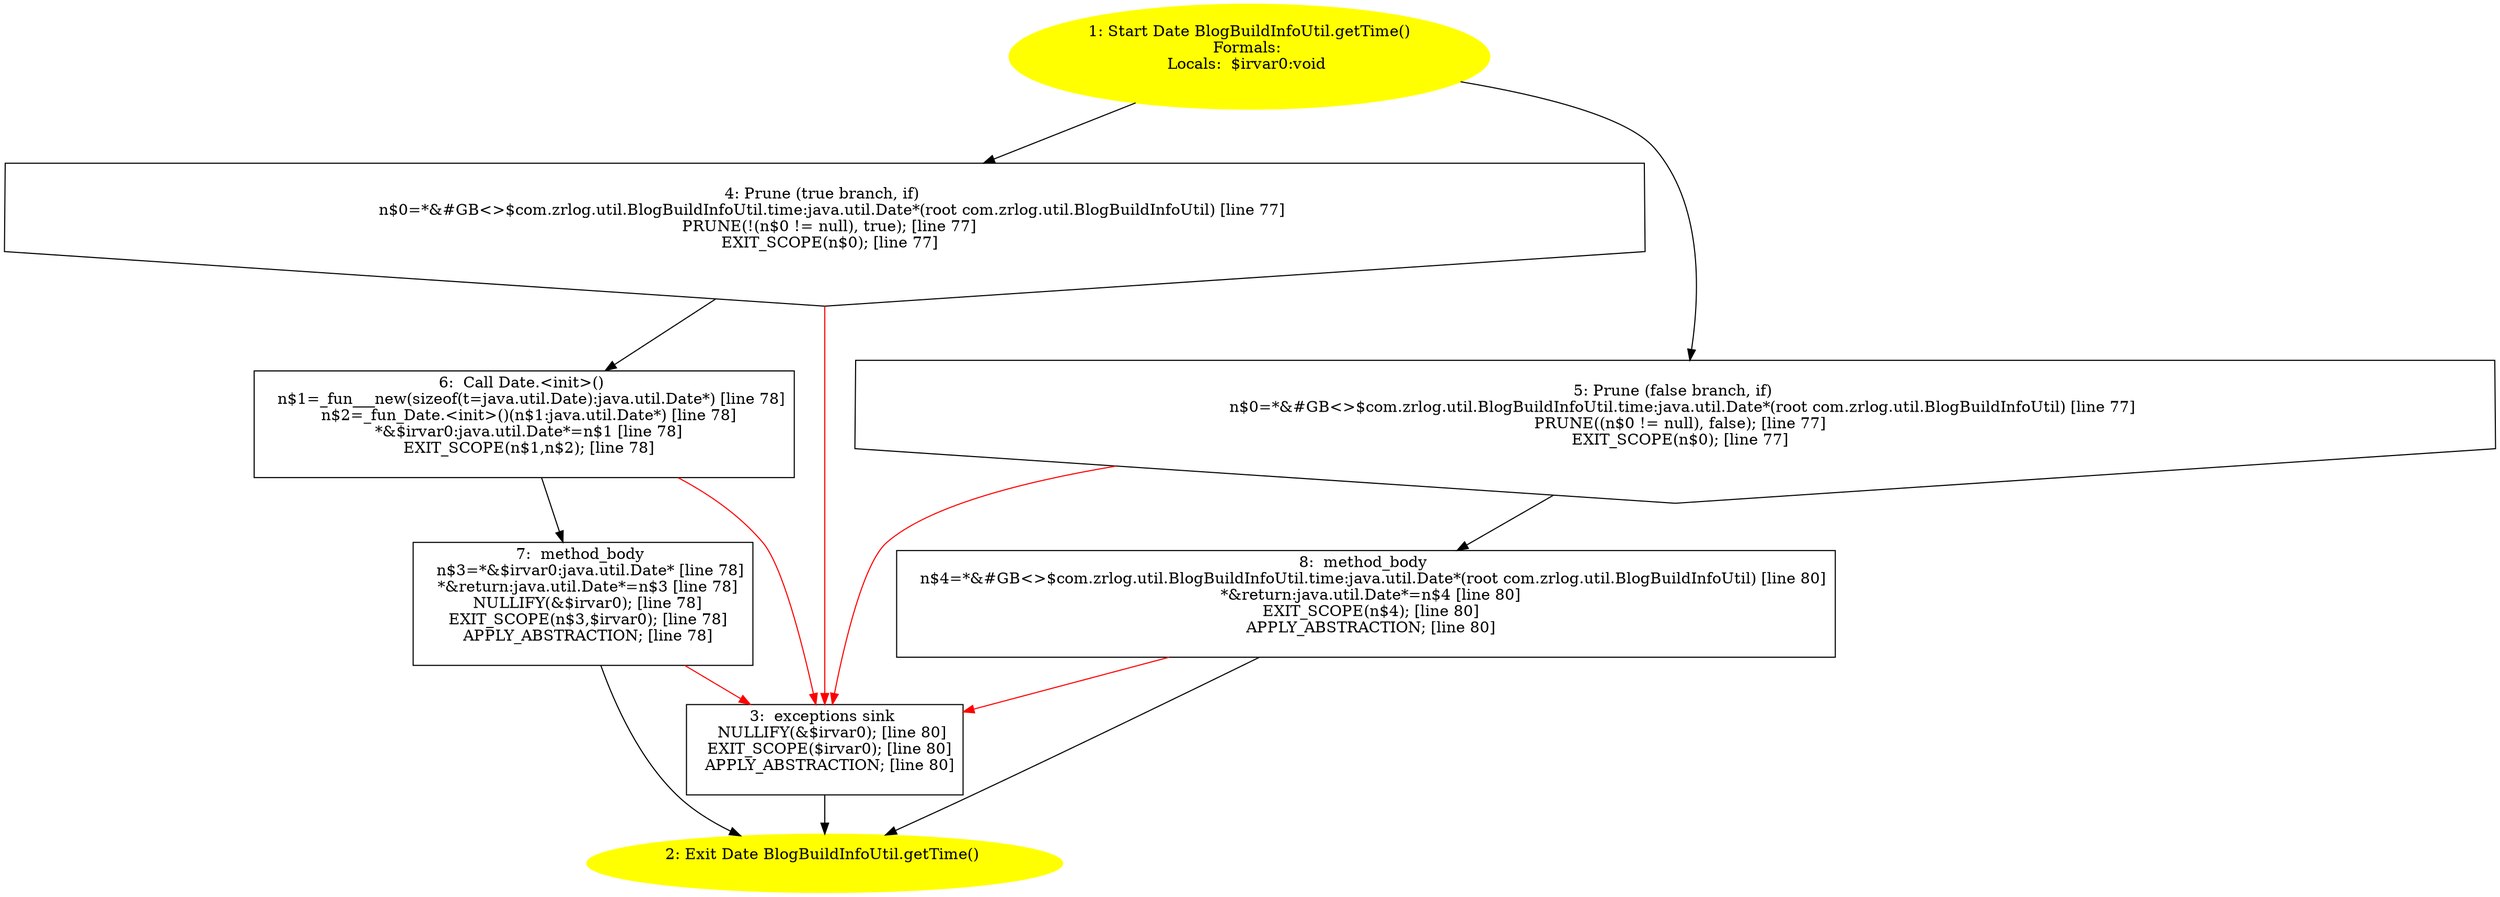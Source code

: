 /* @generated */
digraph cfg {
"com.zrlog.util.BlogBuildInfoUtil.getTime():java.util.Date.9d3abc9dbbabeebb29b2eb181baf8e4d_1" [label="1: Start Date BlogBuildInfoUtil.getTime()\nFormals: \nLocals:  $irvar0:void \n  " color=yellow style=filled]
	

	 "com.zrlog.util.BlogBuildInfoUtil.getTime():java.util.Date.9d3abc9dbbabeebb29b2eb181baf8e4d_1" -> "com.zrlog.util.BlogBuildInfoUtil.getTime():java.util.Date.9d3abc9dbbabeebb29b2eb181baf8e4d_4" ;
	 "com.zrlog.util.BlogBuildInfoUtil.getTime():java.util.Date.9d3abc9dbbabeebb29b2eb181baf8e4d_1" -> "com.zrlog.util.BlogBuildInfoUtil.getTime():java.util.Date.9d3abc9dbbabeebb29b2eb181baf8e4d_5" ;
"com.zrlog.util.BlogBuildInfoUtil.getTime():java.util.Date.9d3abc9dbbabeebb29b2eb181baf8e4d_2" [label="2: Exit Date BlogBuildInfoUtil.getTime() \n  " color=yellow style=filled]
	

"com.zrlog.util.BlogBuildInfoUtil.getTime():java.util.Date.9d3abc9dbbabeebb29b2eb181baf8e4d_3" [label="3:  exceptions sink \n   NULLIFY(&$irvar0); [line 80]\n  EXIT_SCOPE($irvar0); [line 80]\n  APPLY_ABSTRACTION; [line 80]\n " shape="box"]
	

	 "com.zrlog.util.BlogBuildInfoUtil.getTime():java.util.Date.9d3abc9dbbabeebb29b2eb181baf8e4d_3" -> "com.zrlog.util.BlogBuildInfoUtil.getTime():java.util.Date.9d3abc9dbbabeebb29b2eb181baf8e4d_2" ;
"com.zrlog.util.BlogBuildInfoUtil.getTime():java.util.Date.9d3abc9dbbabeebb29b2eb181baf8e4d_4" [label="4: Prune (true branch, if) \n   n$0=*&#GB<>$com.zrlog.util.BlogBuildInfoUtil.time:java.util.Date*(root com.zrlog.util.BlogBuildInfoUtil) [line 77]\n  PRUNE(!(n$0 != null), true); [line 77]\n  EXIT_SCOPE(n$0); [line 77]\n " shape="invhouse"]
	

	 "com.zrlog.util.BlogBuildInfoUtil.getTime():java.util.Date.9d3abc9dbbabeebb29b2eb181baf8e4d_4" -> "com.zrlog.util.BlogBuildInfoUtil.getTime():java.util.Date.9d3abc9dbbabeebb29b2eb181baf8e4d_6" ;
	 "com.zrlog.util.BlogBuildInfoUtil.getTime():java.util.Date.9d3abc9dbbabeebb29b2eb181baf8e4d_4" -> "com.zrlog.util.BlogBuildInfoUtil.getTime():java.util.Date.9d3abc9dbbabeebb29b2eb181baf8e4d_3" [color="red" ];
"com.zrlog.util.BlogBuildInfoUtil.getTime():java.util.Date.9d3abc9dbbabeebb29b2eb181baf8e4d_5" [label="5: Prune (false branch, if) \n   n$0=*&#GB<>$com.zrlog.util.BlogBuildInfoUtil.time:java.util.Date*(root com.zrlog.util.BlogBuildInfoUtil) [line 77]\n  PRUNE((n$0 != null), false); [line 77]\n  EXIT_SCOPE(n$0); [line 77]\n " shape="invhouse"]
	

	 "com.zrlog.util.BlogBuildInfoUtil.getTime():java.util.Date.9d3abc9dbbabeebb29b2eb181baf8e4d_5" -> "com.zrlog.util.BlogBuildInfoUtil.getTime():java.util.Date.9d3abc9dbbabeebb29b2eb181baf8e4d_8" ;
	 "com.zrlog.util.BlogBuildInfoUtil.getTime():java.util.Date.9d3abc9dbbabeebb29b2eb181baf8e4d_5" -> "com.zrlog.util.BlogBuildInfoUtil.getTime():java.util.Date.9d3abc9dbbabeebb29b2eb181baf8e4d_3" [color="red" ];
"com.zrlog.util.BlogBuildInfoUtil.getTime():java.util.Date.9d3abc9dbbabeebb29b2eb181baf8e4d_6" [label="6:  Call Date.<init>() \n   n$1=_fun___new(sizeof(t=java.util.Date):java.util.Date*) [line 78]\n  n$2=_fun_Date.<init>()(n$1:java.util.Date*) [line 78]\n  *&$irvar0:java.util.Date*=n$1 [line 78]\n  EXIT_SCOPE(n$1,n$2); [line 78]\n " shape="box"]
	

	 "com.zrlog.util.BlogBuildInfoUtil.getTime():java.util.Date.9d3abc9dbbabeebb29b2eb181baf8e4d_6" -> "com.zrlog.util.BlogBuildInfoUtil.getTime():java.util.Date.9d3abc9dbbabeebb29b2eb181baf8e4d_7" ;
	 "com.zrlog.util.BlogBuildInfoUtil.getTime():java.util.Date.9d3abc9dbbabeebb29b2eb181baf8e4d_6" -> "com.zrlog.util.BlogBuildInfoUtil.getTime():java.util.Date.9d3abc9dbbabeebb29b2eb181baf8e4d_3" [color="red" ];
"com.zrlog.util.BlogBuildInfoUtil.getTime():java.util.Date.9d3abc9dbbabeebb29b2eb181baf8e4d_7" [label="7:  method_body \n   n$3=*&$irvar0:java.util.Date* [line 78]\n  *&return:java.util.Date*=n$3 [line 78]\n  NULLIFY(&$irvar0); [line 78]\n  EXIT_SCOPE(n$3,$irvar0); [line 78]\n  APPLY_ABSTRACTION; [line 78]\n " shape="box"]
	

	 "com.zrlog.util.BlogBuildInfoUtil.getTime():java.util.Date.9d3abc9dbbabeebb29b2eb181baf8e4d_7" -> "com.zrlog.util.BlogBuildInfoUtil.getTime():java.util.Date.9d3abc9dbbabeebb29b2eb181baf8e4d_2" ;
	 "com.zrlog.util.BlogBuildInfoUtil.getTime():java.util.Date.9d3abc9dbbabeebb29b2eb181baf8e4d_7" -> "com.zrlog.util.BlogBuildInfoUtil.getTime():java.util.Date.9d3abc9dbbabeebb29b2eb181baf8e4d_3" [color="red" ];
"com.zrlog.util.BlogBuildInfoUtil.getTime():java.util.Date.9d3abc9dbbabeebb29b2eb181baf8e4d_8" [label="8:  method_body \n   n$4=*&#GB<>$com.zrlog.util.BlogBuildInfoUtil.time:java.util.Date*(root com.zrlog.util.BlogBuildInfoUtil) [line 80]\n  *&return:java.util.Date*=n$4 [line 80]\n  EXIT_SCOPE(n$4); [line 80]\n  APPLY_ABSTRACTION; [line 80]\n " shape="box"]
	

	 "com.zrlog.util.BlogBuildInfoUtil.getTime():java.util.Date.9d3abc9dbbabeebb29b2eb181baf8e4d_8" -> "com.zrlog.util.BlogBuildInfoUtil.getTime():java.util.Date.9d3abc9dbbabeebb29b2eb181baf8e4d_2" ;
	 "com.zrlog.util.BlogBuildInfoUtil.getTime():java.util.Date.9d3abc9dbbabeebb29b2eb181baf8e4d_8" -> "com.zrlog.util.BlogBuildInfoUtil.getTime():java.util.Date.9d3abc9dbbabeebb29b2eb181baf8e4d_3" [color="red" ];
}
